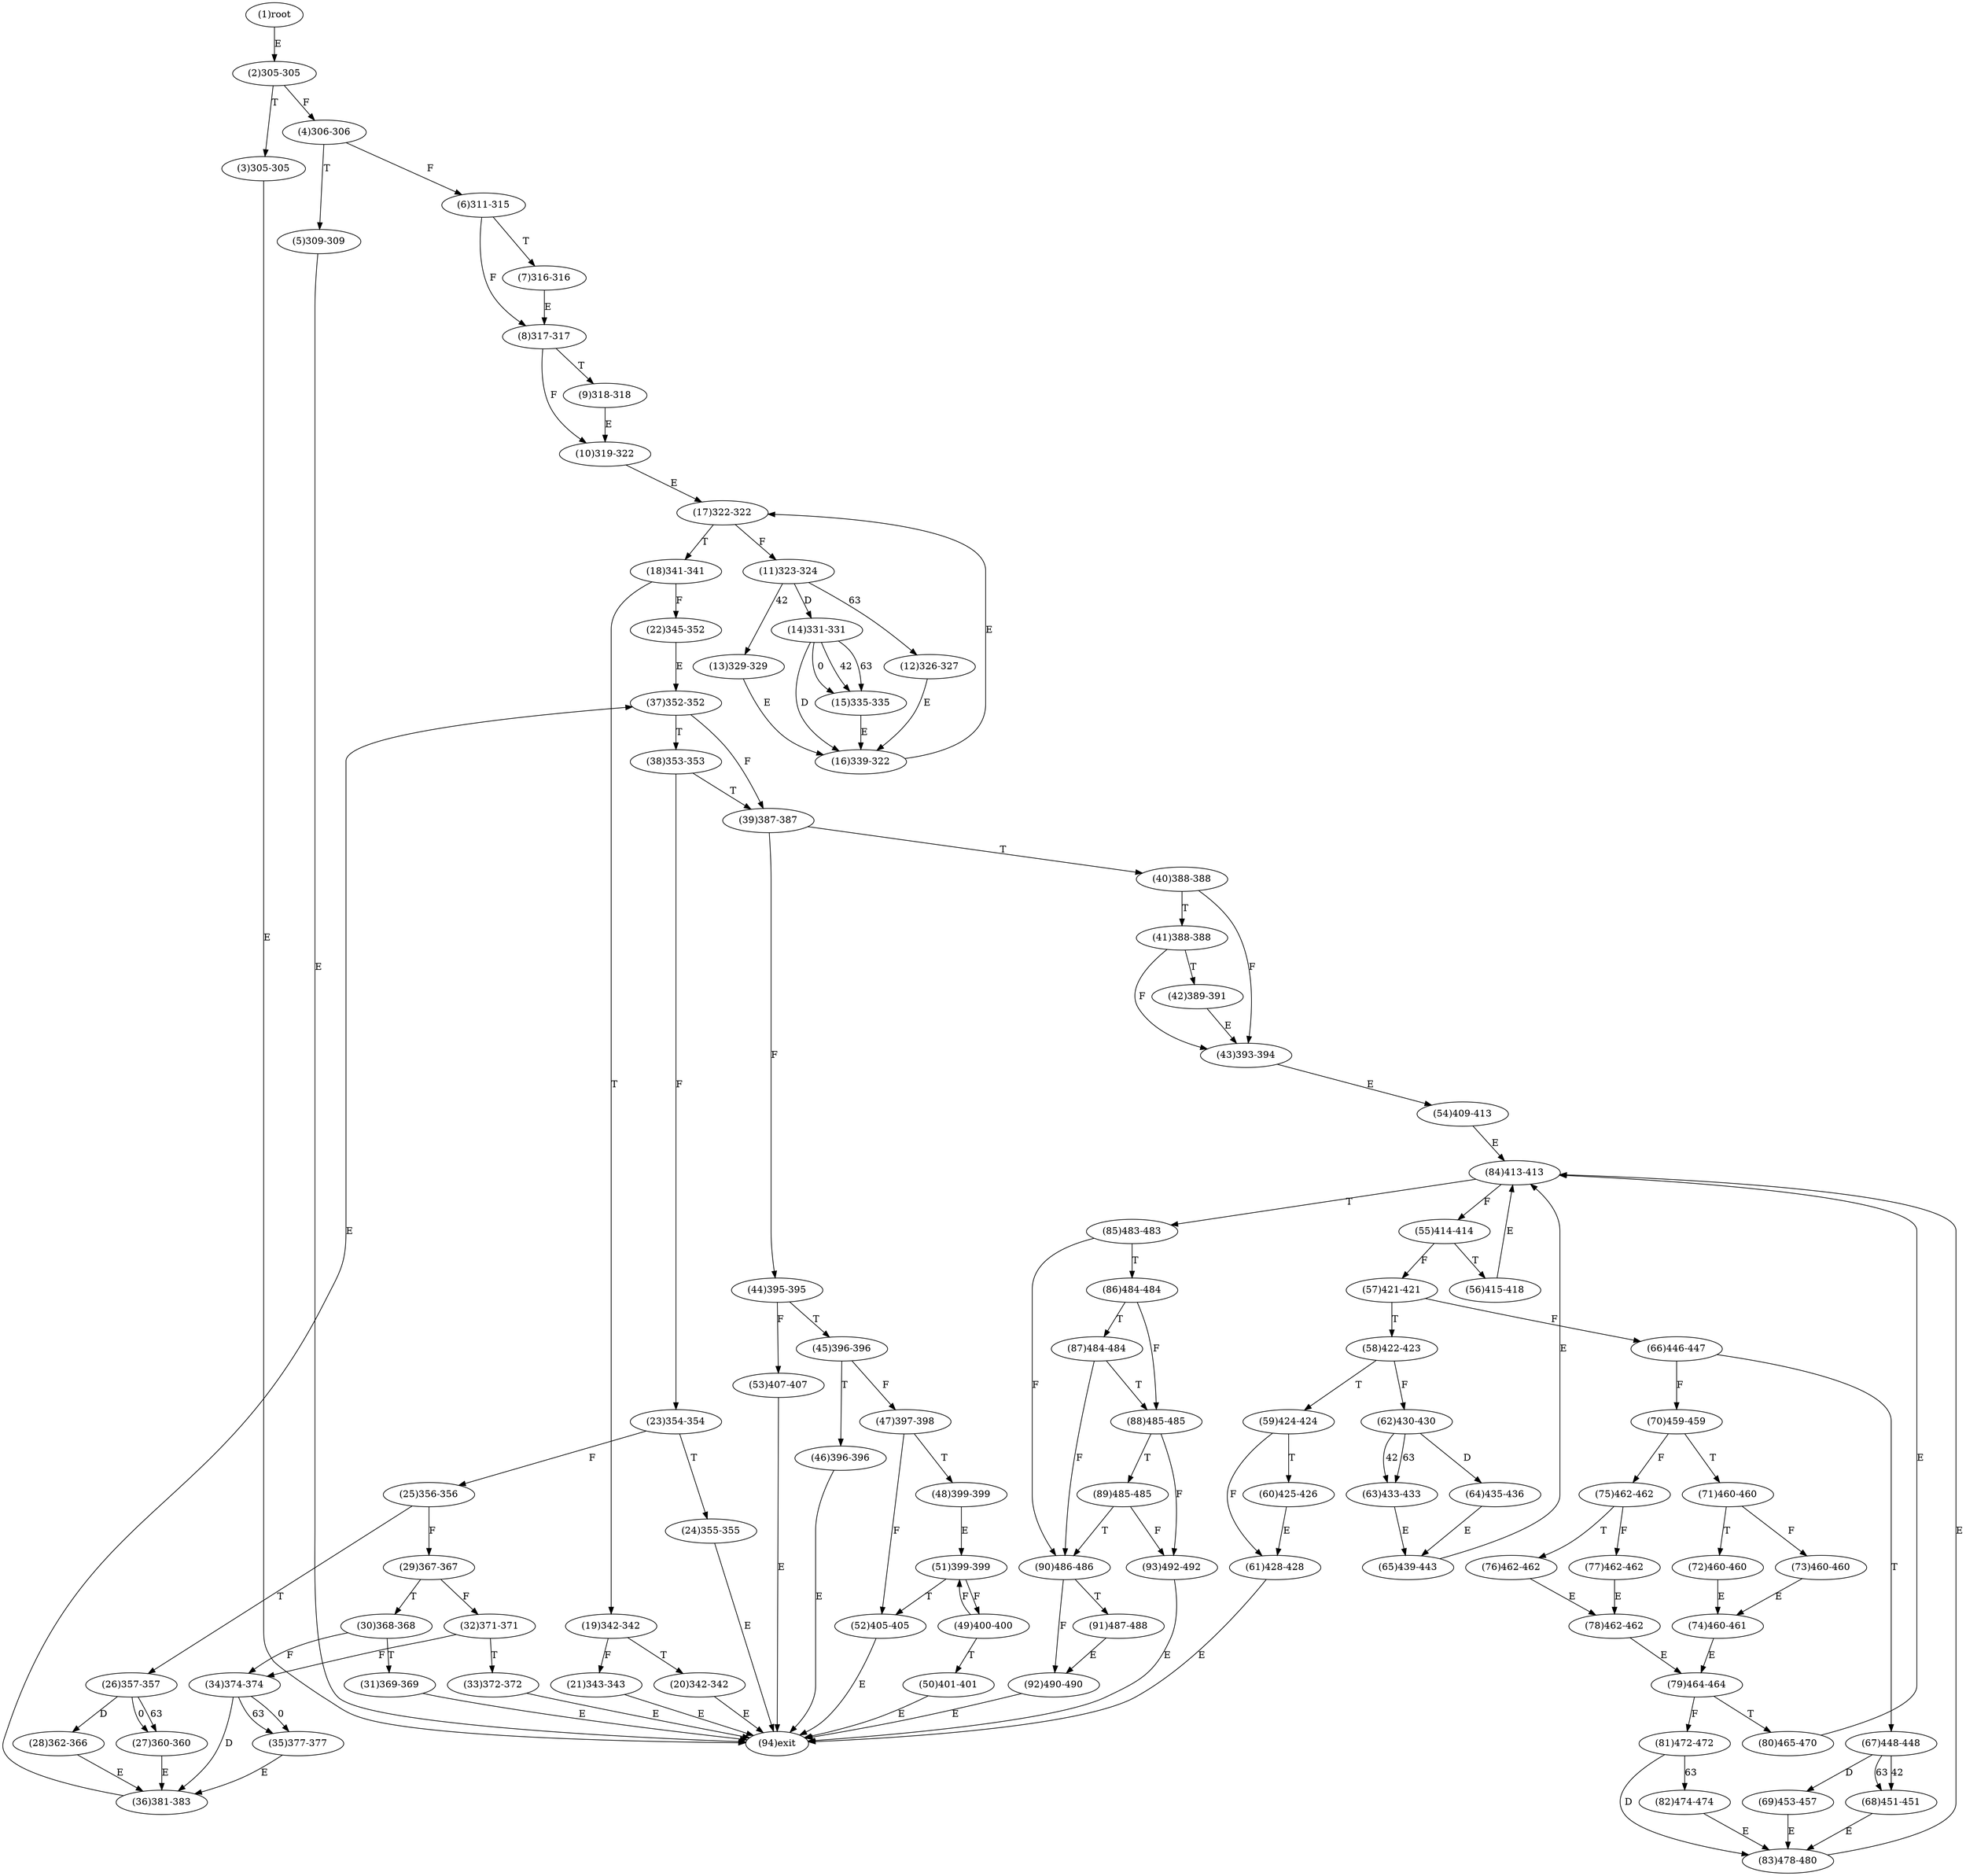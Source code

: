 digraph "" { 
1[ label="(1)root"];
2[ label="(2)305-305"];
3[ label="(3)305-305"];
4[ label="(4)306-306"];
5[ label="(5)309-309"];
6[ label="(6)311-315"];
7[ label="(7)316-316"];
8[ label="(8)317-317"];
9[ label="(9)318-318"];
10[ label="(10)319-322"];
11[ label="(11)323-324"];
12[ label="(12)326-327"];
13[ label="(13)329-329"];
14[ label="(14)331-331"];
15[ label="(15)335-335"];
17[ label="(17)322-322"];
16[ label="(16)339-322"];
19[ label="(19)342-342"];
18[ label="(18)341-341"];
21[ label="(21)343-343"];
20[ label="(20)342-342"];
23[ label="(23)354-354"];
22[ label="(22)345-352"];
25[ label="(25)356-356"];
24[ label="(24)355-355"];
27[ label="(27)360-360"];
26[ label="(26)357-357"];
29[ label="(29)367-367"];
28[ label="(28)362-366"];
31[ label="(31)369-369"];
30[ label="(30)368-368"];
34[ label="(34)374-374"];
35[ label="(35)377-377"];
32[ label="(32)371-371"];
33[ label="(33)372-372"];
38[ label="(38)353-353"];
39[ label="(39)387-387"];
36[ label="(36)381-383"];
37[ label="(37)352-352"];
42[ label="(42)389-391"];
43[ label="(43)393-394"];
40[ label="(40)388-388"];
41[ label="(41)388-388"];
46[ label="(46)396-396"];
47[ label="(47)397-398"];
44[ label="(44)395-395"];
45[ label="(45)396-396"];
51[ label="(51)399-399"];
50[ label="(50)401-401"];
49[ label="(49)400-400"];
48[ label="(48)399-399"];
55[ label="(55)414-414"];
54[ label="(54)409-413"];
53[ label="(53)407-407"];
52[ label="(52)405-405"];
59[ label="(59)424-424"];
58[ label="(58)422-423"];
57[ label="(57)421-421"];
56[ label="(56)415-418"];
63[ label="(63)433-433"];
62[ label="(62)430-430"];
61[ label="(61)428-428"];
60[ label="(60)425-426"];
68[ label="(68)451-451"];
69[ label="(69)453-457"];
70[ label="(70)459-459"];
71[ label="(71)460-460"];
64[ label="(64)435-436"];
65[ label="(65)439-443"];
66[ label="(66)446-447"];
67[ label="(67)448-448"];
76[ label="(76)462-462"];
77[ label="(77)462-462"];
78[ label="(78)462-462"];
79[ label="(79)464-464"];
72[ label="(72)460-460"];
73[ label="(73)460-460"];
74[ label="(74)460-461"];
75[ label="(75)462-462"];
85[ label="(85)483-483"];
84[ label="(84)413-413"];
87[ label="(87)484-484"];
86[ label="(86)484-484"];
81[ label="(81)472-472"];
80[ label="(80)465-470"];
83[ label="(83)478-480"];
82[ label="(82)474-474"];
93[ label="(93)492-492"];
92[ label="(92)490-490"];
94[ label="(94)exit"];
89[ label="(89)485-485"];
88[ label="(88)485-485"];
91[ label="(91)487-488"];
90[ label="(90)486-486"];
1->2[ label="E"];
2->4[ label="F"];
2->3[ label="T"];
3->94[ label="E"];
4->6[ label="F"];
4->5[ label="T"];
5->94[ label="E"];
6->8[ label="F"];
6->7[ label="T"];
7->8[ label="E"];
8->10[ label="F"];
8->9[ label="T"];
9->10[ label="E"];
10->17[ label="E"];
11->13[ label="42"];
11->12[ label="63"];
11->14[ label="D"];
12->16[ label="E"];
13->16[ label="E"];
14->15[ label="0"];
14->15[ label="42"];
14->15[ label="63"];
14->16[ label="D"];
15->16[ label="E"];
16->17[ label="E"];
17->11[ label="F"];
17->18[ label="T"];
18->22[ label="F"];
18->19[ label="T"];
19->21[ label="F"];
19->20[ label="T"];
20->94[ label="E"];
21->94[ label="E"];
22->37[ label="E"];
23->25[ label="F"];
23->24[ label="T"];
24->94[ label="E"];
25->29[ label="F"];
25->26[ label="T"];
26->27[ label="0"];
26->27[ label="63"];
26->28[ label="D"];
27->36[ label="E"];
28->36[ label="E"];
29->32[ label="F"];
29->30[ label="T"];
30->34[ label="F"];
30->31[ label="T"];
31->94[ label="E"];
32->34[ label="F"];
32->33[ label="T"];
33->94[ label="E"];
34->35[ label="0"];
34->35[ label="63"];
34->36[ label="D"];
35->36[ label="E"];
36->37[ label="E"];
37->39[ label="F"];
37->38[ label="T"];
38->23[ label="F"];
38->39[ label="T"];
39->44[ label="F"];
39->40[ label="T"];
40->43[ label="F"];
40->41[ label="T"];
41->43[ label="F"];
41->42[ label="T"];
42->43[ label="E"];
43->54[ label="E"];
44->53[ label="F"];
44->45[ label="T"];
45->47[ label="F"];
45->46[ label="T"];
46->94[ label="E"];
47->52[ label="F"];
47->48[ label="T"];
48->51[ label="E"];
49->51[ label="F"];
49->50[ label="T"];
50->94[ label="E"];
51->49[ label="F"];
51->52[ label="T"];
52->94[ label="E"];
53->94[ label="E"];
54->84[ label="E"];
55->57[ label="F"];
55->56[ label="T"];
56->84[ label="E"];
57->66[ label="F"];
57->58[ label="T"];
58->62[ label="F"];
58->59[ label="T"];
59->61[ label="F"];
59->60[ label="T"];
60->61[ label="E"];
61->94[ label="E"];
62->63[ label="42"];
62->63[ label="63"];
62->64[ label="D"];
63->65[ label="E"];
64->65[ label="E"];
65->84[ label="E"];
66->70[ label="F"];
66->67[ label="T"];
67->68[ label="42"];
67->68[ label="63"];
67->69[ label="D"];
68->83[ label="E"];
69->83[ label="E"];
70->75[ label="F"];
70->71[ label="T"];
71->73[ label="F"];
71->72[ label="T"];
72->74[ label="E"];
73->74[ label="E"];
74->79[ label="E"];
75->77[ label="F"];
75->76[ label="T"];
76->78[ label="E"];
77->78[ label="E"];
78->79[ label="E"];
79->81[ label="F"];
79->80[ label="T"];
80->84[ label="E"];
81->82[ label="63"];
81->83[ label="D"];
82->83[ label="E"];
83->84[ label="E"];
84->55[ label="F"];
84->85[ label="T"];
85->90[ label="F"];
85->86[ label="T"];
86->88[ label="F"];
86->87[ label="T"];
87->90[ label="F"];
87->88[ label="T"];
88->93[ label="F"];
88->89[ label="T"];
89->93[ label="F"];
89->90[ label="T"];
90->92[ label="F"];
90->91[ label="T"];
91->92[ label="E"];
92->94[ label="E"];
93->94[ label="E"];
}